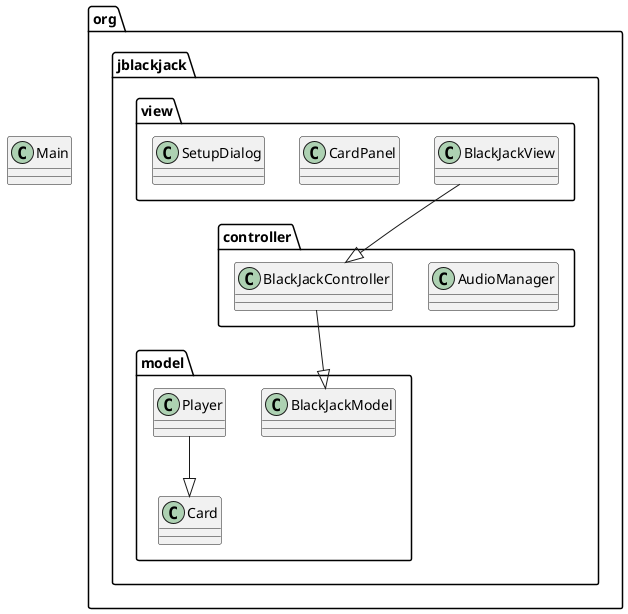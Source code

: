 @startuml
package org.jblackjack.controller {
    class AudioManager
    class BlackJackController
}

package org.jblackjack.model {
    class BlackJackModel
    class Card
    class Player
}

package org.jblackjack.view {
    class BlackJackView
    class CardPanel
    class SetupDialog
}

class Main

' Define relationships if known
BlackJackController --|> BlackJackModel
BlackJackView --|> BlackJackController
Player --|> Card

@enduml
